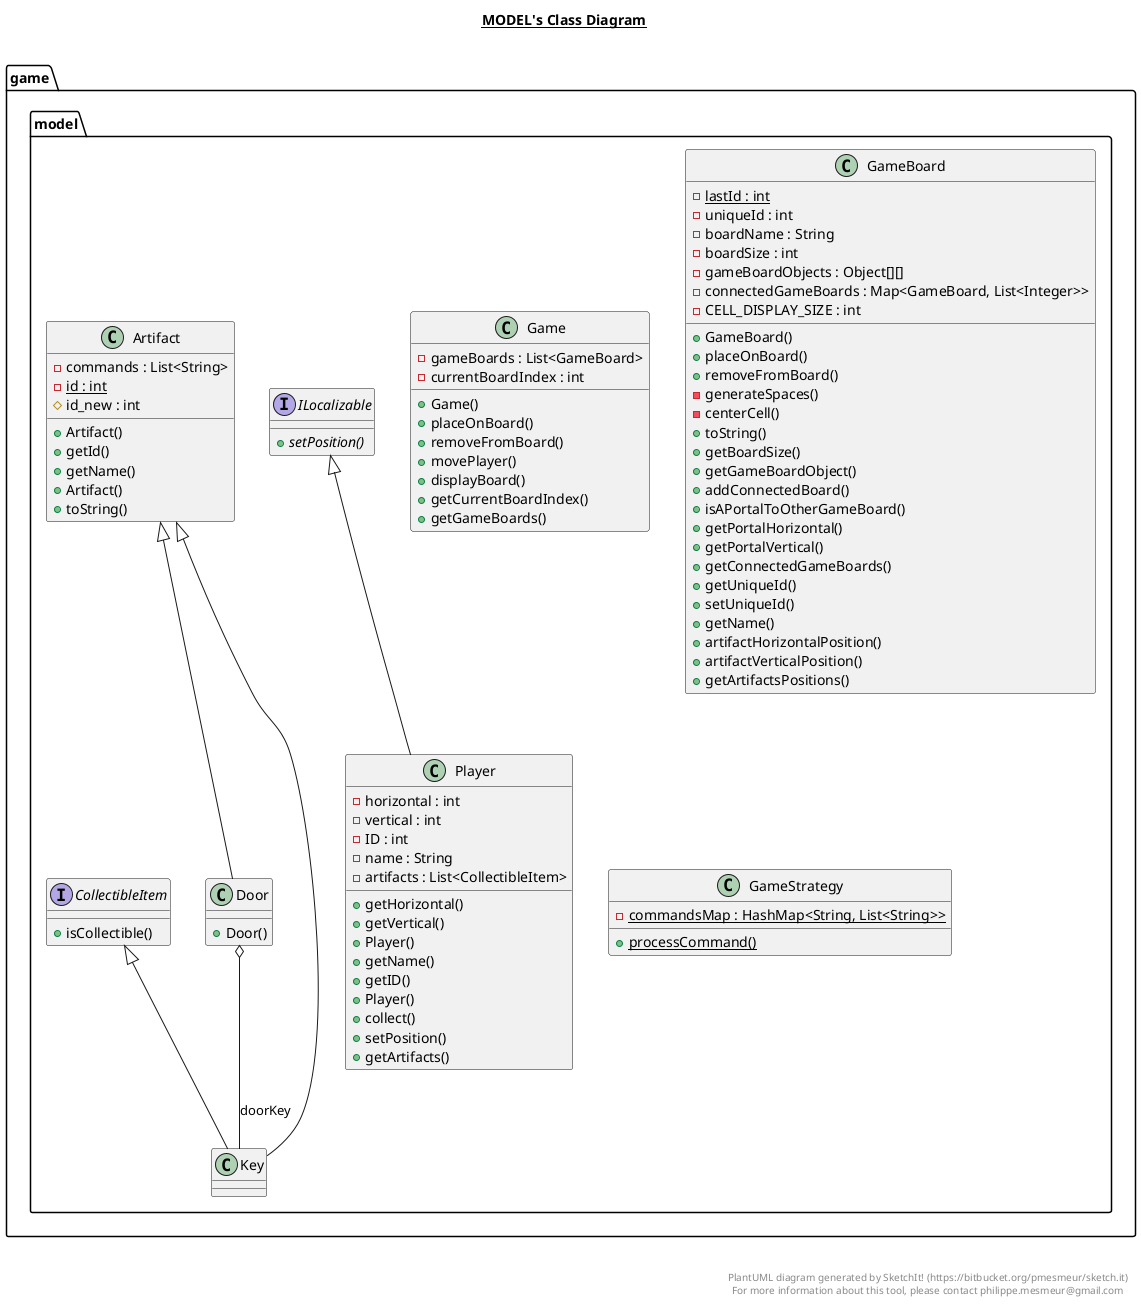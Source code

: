 @startuml

title __MODEL's Class Diagram__\n

  package game {
    package game.model {
      class Artifact {
          - commands : List<String>
          {static} - id : int
          # id_new : int
          + Artifact()
          + getId()
          + getName()
          + Artifact()
          + toString()
      }
    }
  }
  

  package game {
    package game.model {
      interface CollectibleItem {
          + isCollectible()
      }
    }
  }
  

  package game {
    package game.model {
      class Door {
          + Door()
      }
    }
  }
  

  package game {
    package game.model {
      class Game {
          - gameBoards : List<GameBoard>
          - currentBoardIndex : int
          + Game()
          + placeOnBoard()
          + removeFromBoard()
          + movePlayer()
          + displayBoard()
          + getCurrentBoardIndex()
          + getGameBoards()
      }
    }
  }
  

  package game {
    package game.model {
      class GameBoard {
          {static} - lastId : int
          - uniqueId : int
          - boardName : String
          - boardSize : int
          - gameBoardObjects : Object[][]
          - connectedGameBoards : Map<GameBoard, List<Integer>>
          - CELL_DISPLAY_SIZE : int
          + GameBoard()
          + placeOnBoard()
          + removeFromBoard()
          - generateSpaces()
          - centerCell()
          + toString()
          + getBoardSize()
          + getGameBoardObject()
          + addConnectedBoard()
          + isAPortalToOtherGameBoard()
          + getPortalHorizontal()
          + getPortalVertical()
          + getConnectedGameBoards()
          + getUniqueId()
          + setUniqueId()
          + getName()
          + artifactHorizontalPosition()
          + artifactVerticalPosition()
          + getArtifactsPositions()
      }
    }
  }
  

  package game {
    package game.model {
      class GameStrategy {
          {static} - commandsMap : HashMap<String, List<String>>
          {static} + processCommand()
      }
    }
  }
  

  package game {
    package game.model {
      interface ILocalizable {
          {abstract} + setPosition()
      }
    }
  }
  

  package game {
    package game.model {
      class Key {
      }
    }
  }
  

  package game {
    package game.model {
      class Player {
          - horizontal : int
          - vertical : int
          - ID : int
          - name : String
          - artifacts : List<CollectibleItem>
          + getHorizontal()
          + getVertical()
          + Player()
          + getName()
          + getID()
          + Player()
          + collect()
          + setPosition()
          + getArtifacts()
      }
    }
  }
  

  Door -up-|> Artifact
  Door o-- Key : doorKey
  Key -up-|> CollectibleItem
  Key -up-|> Artifact
  Player -up-|> ILocalizable


right footer


PlantUML diagram generated by SketchIt! (https://bitbucket.org/pmesmeur/sketch.it)
For more information about this tool, please contact philippe.mesmeur@gmail.com
endfooter

@enduml
